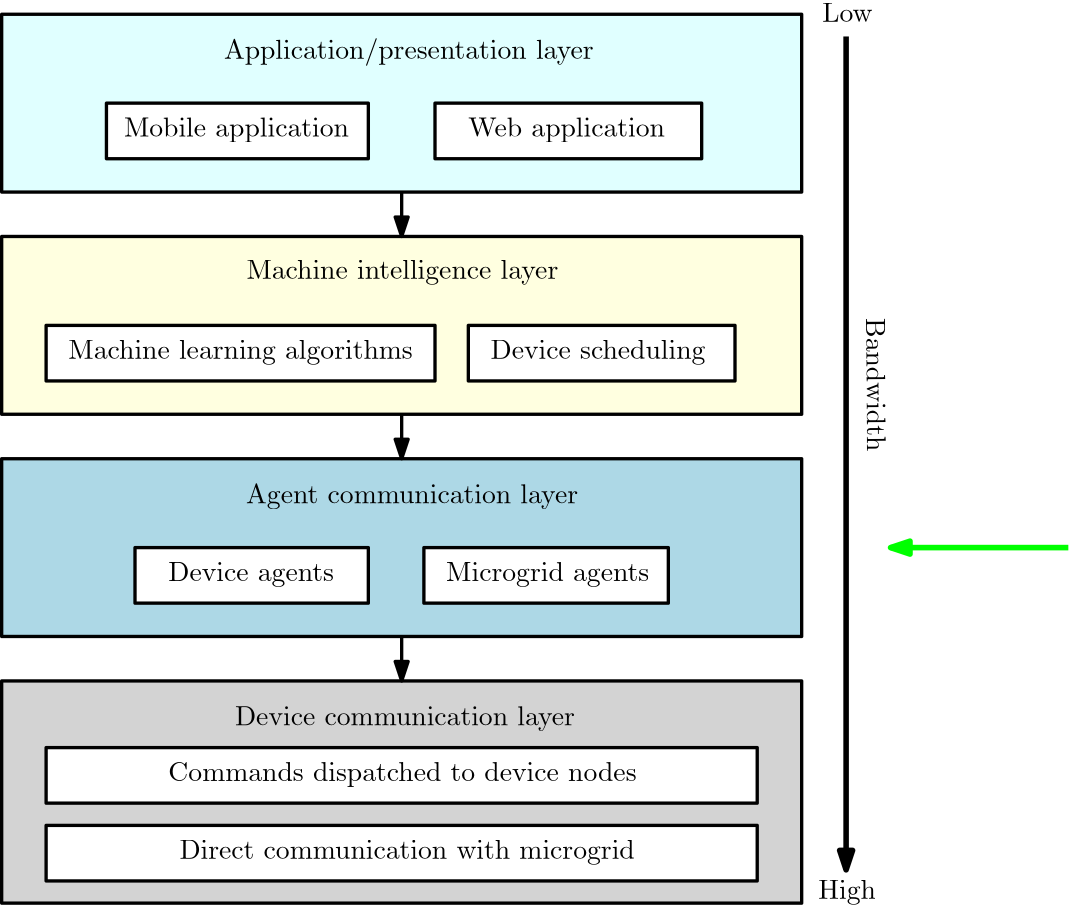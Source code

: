 <?xml version="1.0"?>
<!DOCTYPE ipe SYSTEM "ipe.dtd">
<ipe version="70212" creator="Ipe 7.2.13">
<info created="D:20200109105901" modified="D:20200417133903"/>
<ipestyle name="basic">
<symbol name="arrow/arc(spx)">
<path stroke="sym-stroke" fill="sym-stroke" pen="sym-pen">
0 0 m
-1 0.333 l
-1 -0.333 l
h
</path>
</symbol>
<symbol name="arrow/farc(spx)">
<path stroke="sym-stroke" fill="white" pen="sym-pen">
0 0 m
-1 0.333 l
-1 -0.333 l
h
</path>
</symbol>
<symbol name="arrow/ptarc(spx)">
<path stroke="sym-stroke" fill="sym-stroke" pen="sym-pen">
0 0 m
-1 0.333 l
-0.8 0 l
-1 -0.333 l
h
</path>
</symbol>
<symbol name="arrow/fptarc(spx)">
<path stroke="sym-stroke" fill="white" pen="sym-pen">
0 0 m
-1 0.333 l
-0.8 0 l
-1 -0.333 l
h
</path>
</symbol>
<symbol name="mark/circle(sx)" transformations="translations">
<path fill="sym-stroke">
0.6 0 0 0.6 0 0 e
0.4 0 0 0.4 0 0 e
</path>
</symbol>
<symbol name="mark/disk(sx)" transformations="translations">
<path fill="sym-stroke">
0.6 0 0 0.6 0 0 e
</path>
</symbol>
<symbol name="mark/fdisk(sfx)" transformations="translations">
<group>
<path fill="sym-fill">
0.5 0 0 0.5 0 0 e
</path>
<path fill="sym-stroke" fillrule="eofill">
0.6 0 0 0.6 0 0 e
0.4 0 0 0.4 0 0 e
</path>
</group>
</symbol>
<symbol name="mark/box(sx)" transformations="translations">
<path fill="sym-stroke" fillrule="eofill">
-0.6 -0.6 m
0.6 -0.6 l
0.6 0.6 l
-0.6 0.6 l
h
-0.4 -0.4 m
0.4 -0.4 l
0.4 0.4 l
-0.4 0.4 l
h
</path>
</symbol>
<symbol name="mark/square(sx)" transformations="translations">
<path fill="sym-stroke">
-0.6 -0.6 m
0.6 -0.6 l
0.6 0.6 l
-0.6 0.6 l
h
</path>
</symbol>
<symbol name="mark/fsquare(sfx)" transformations="translations">
<group>
<path fill="sym-fill">
-0.5 -0.5 m
0.5 -0.5 l
0.5 0.5 l
-0.5 0.5 l
h
</path>
<path fill="sym-stroke" fillrule="eofill">
-0.6 -0.6 m
0.6 -0.6 l
0.6 0.6 l
-0.6 0.6 l
h
-0.4 -0.4 m
0.4 -0.4 l
0.4 0.4 l
-0.4 0.4 l
h
</path>
</group>
</symbol>
<symbol name="mark/cross(sx)" transformations="translations">
<group>
<path fill="sym-stroke">
-0.43 -0.57 m
0.57 0.43 l
0.43 0.57 l
-0.57 -0.43 l
h
</path>
<path fill="sym-stroke">
-0.43 0.57 m
0.57 -0.43 l
0.43 -0.57 l
-0.57 0.43 l
h
</path>
</group>
</symbol>
<symbol name="arrow/fnormal(spx)">
<path stroke="sym-stroke" fill="white" pen="sym-pen">
0 0 m
-1 0.333 l
-1 -0.333 l
h
</path>
</symbol>
<symbol name="arrow/pointed(spx)">
<path stroke="sym-stroke" fill="sym-stroke" pen="sym-pen">
0 0 m
-1 0.333 l
-0.8 0 l
-1 -0.333 l
h
</path>
</symbol>
<symbol name="arrow/fpointed(spx)">
<path stroke="sym-stroke" fill="white" pen="sym-pen">
0 0 m
-1 0.333 l
-0.8 0 l
-1 -0.333 l
h
</path>
</symbol>
<symbol name="arrow/linear(spx)">
<path stroke="sym-stroke" pen="sym-pen">
-1 0.333 m
0 0 l
-1 -0.333 l
</path>
</symbol>
<symbol name="arrow/fdouble(spx)">
<path stroke="sym-stroke" fill="white" pen="sym-pen">
0 0 m
-1 0.333 l
-1 -0.333 l
h
-1 0 m
-2 0.333 l
-2 -0.333 l
h
</path>
</symbol>
<symbol name="arrow/double(spx)">
<path stroke="sym-stroke" fill="sym-stroke" pen="sym-pen">
0 0 m
-1 0.333 l
-1 -0.333 l
h
-1 0 m
-2 0.333 l
-2 -0.333 l
h
</path>
</symbol>
<pen name="heavier" value="0.8"/>
<pen name="fat" value="1.2"/>
<pen name="ultrafat" value="2"/>
<symbolsize name="large" value="5"/>
<symbolsize name="small" value="2"/>
<symbolsize name="tiny" value="1.1"/>
<arrowsize name="large" value="10"/>
<arrowsize name="small" value="5"/>
<arrowsize name="tiny" value="3"/>
<color name="red" value="1 0 0"/>
<color name="green" value="0 1 0"/>
<color name="blue" value="0 0 1"/>
<color name="yellow" value="1 1 0"/>
<color name="orange" value="1 0.647 0"/>
<color name="gold" value="1 0.843 0"/>
<color name="purple" value="0.627 0.125 0.941"/>
<color name="gray" value="0.745"/>
<color name="brown" value="0.647 0.165 0.165"/>
<color name="navy" value="0 0 0.502"/>
<color name="pink" value="1 0.753 0.796"/>
<color name="seagreen" value="0.18 0.545 0.341"/>
<color name="turquoise" value="0.251 0.878 0.816"/>
<color name="violet" value="0.933 0.51 0.933"/>
<color name="darkblue" value="0 0 0.545"/>
<color name="darkcyan" value="0 0.545 0.545"/>
<color name="darkgray" value="0.663"/>
<color name="darkgreen" value="0 0.392 0"/>
<color name="darkmagenta" value="0.545 0 0.545"/>
<color name="darkorange" value="1 0.549 0"/>
<color name="darkred" value="0.545 0 0"/>
<color name="lightblue" value="0.678 0.847 0.902"/>
<color name="lightcyan" value="0.878 1 1"/>
<color name="lightgray" value="0.827"/>
<color name="lightgreen" value="0.565 0.933 0.565"/>
<color name="lightyellow" value="1 1 0.878"/>
<dashstyle name="dashed" value="[4] 0"/>
<dashstyle name="dotted" value="[1 3] 0"/>
<dashstyle name="dash dotted" value="[4 2 1 2] 0"/>
<dashstyle name="dash dot dotted" value="[4 2 1 2 1 2] 0"/>
<textsize name="large" value="\large"/>
<textsize name="Large" value="\Large"/>
<textsize name="LARGE" value="\LARGE"/>
<textsize name="huge" value="\huge"/>
<textsize name="Huge" value="\Huge"/>
<textsize name="small" value="\small"/>
<textsize name="footnote" value="\footnotesize"/>
<textsize name="tiny" value="\tiny"/>
<textstyle name="center" begin="\begin{center}" end="\end{center}"/>
<textstyle name="itemize" begin="\begin{itemize}" end="\end{itemize}"/>
<textstyle name="item" begin="\begin{itemize}\item{}" end="\end{itemize}"/>
<gridsize name="4 pts" value="4"/>
<gridsize name="8 pts (~3 mm)" value="8"/>
<gridsize name="16 pts (~6 mm)" value="16"/>
<gridsize name="32 pts (~12 mm)" value="32"/>
<gridsize name="10 pts (~3.5 mm)" value="10"/>
<gridsize name="20 pts (~7 mm)" value="20"/>
<gridsize name="14 pts (~5 mm)" value="14"/>
<gridsize name="28 pts (~10 mm)" value="28"/>
<gridsize name="56 pts (~20 mm)" value="56"/>
<anglesize name="90 deg" value="90"/>
<anglesize name="60 deg" value="60"/>
<anglesize name="45 deg" value="45"/>
<anglesize name="30 deg" value="30"/>
<anglesize name="22.5 deg" value="22.5"/>
<opacity name="10%" value="0.1"/>
<opacity name="30%" value="0.3"/>
<opacity name="50%" value="0.5"/>
<opacity name="75%" value="0.75"/>
<tiling name="falling" angle="-60" step="4" width="1"/>
<tiling name="rising" angle="30" step="4" width="1"/>
</ipestyle>
<page>
<layer name="alpha"/>
<view layers="alpha" active="alpha"/>
<path layer="alpha" matrix="1 0 0 1 0 96" stroke="black" fill="lightcyan" pen="fat" cap="1" join="1">
160 704 m
160 640 l
448 640 l
448 704 l
h
</path>
<text matrix="1 0 0 1 -8 112" transformations="translations" pos="248 672" stroke="black" type="label" width="133.223" height="7.473" depth="2.49" valign="baseline">Application/presentation layer</text>
<path matrix="1 0 0 1 0 112" stroke="black" fill="lightyellow" pen="fat">
160 608 m
160 544 l
448 544 l
448 608 l
h
</path>
<path matrix="1.17852 0 0 1.25 -28.5565 -182" stroke="black" fill="white" pen="fat">
192 760 m
192 744 l
272 744 l
272 760 l
h
</path>
<path matrix="1 0 0 1 0 32" stroke="black" fill="lightblue" pen="fat">
160 608 m
160 544 l
448 544 l
448 608 l
h
</path>
<path matrix="1.2 0 0 1.25 85.6 -182" stroke="black" fill="white" pen="fat">
192 760 m
192 744 l
272 744 l
272 760 l
h
</path>
<text matrix="1 0 0 1 -24 4" transformations="translations" pos="352 752" stroke="black" type="label" width="70.846" height="6.926" depth="1.93" valign="baseline">Web application</text>
<text matrix="1 0 0 1 -20 16" transformations="translations" pos="268.099 688.741" stroke="black" type="label" width="112.384" height="6.926" depth="1.93" valign="baseline">Machine intelligence layer</text>
<text matrix="1 0 0 1 -20 32" transformations="translations" pos="268 592" stroke="black" type="label" width="119.58" height="6.926" depth="1.93" valign="baseline">Agent communication layer</text>
<path matrix="1.66667 0 0 1 -124 16" stroke="black" fill="white" pen="fat">
180 672 m
180 652 l
264 652 l
264 672 l
h
</path>
<text matrix="1 0 0 1 -12 16" transformations="translations" pos="196 660" stroke="black" type="label" width="124.09" height="6.926" depth="1.93" valign="baseline">Machine learning algorithms</text>
<path matrix="0.6 0 0 1 104.8 32" stroke="black" fill="white" pen="fat">
172 576 m
172 556 l
312 556 l
312 576 l
h
</path>
<path matrix="0.888889 0 0 1.25 18.6667 -107" stroke="black" fill="white" pen="fat">
348 636 m
348 620 l
456 620 l
456 636 l
h
</path>
<text matrix="1 0 0 1 0 16" transformations="translations" pos="336 660" stroke="black" type="label" width="77.404" height="6.926" depth="1.93" valign="baseline">Device scheduling</text>
<text matrix="1 0 0 1 -40 32" transformations="translations" pos="260 564" stroke="black" type="label" width="59.693" height="6.815" depth="1.93" valign="baseline">Device agents</text>
<path matrix="1 0 0 1 -8 32" stroke="black" fill="white" pen="fat">
320 576 m
320 556 l
408 556 l
408 576 l
h
</path>
<text matrix="1 0 0 1 -8 32" transformations="translations" pos="328 564" stroke="black" type="label" width="73.17" height="6.926" depth="1.93" valign="baseline">Microgrid agents</text>
<path matrix="1 0 0 1 -8 56" stroke="black" pen="fat">
272 500 m
272 500 l
272 500 l
272 500 l
h
</path>
<path matrix="1 0 0 1 0 48" stroke="black" fill="lightgray" pen="fat">
160 512 m
160 432 l
448 432 l
448 512 l
h
</path>
<text matrix="1 0 0 1 -4 48" transformations="translations" pos="248 496" stroke="black" type="label" width="122.485" height="6.926" depth="1.93" valign="baseline">Device communication layer</text>
<path matrix="1 0 0 1 0 48" stroke="black" fill="white" pen="fat">
176 488 m
176 468 l
432 468 l
432 488 l
h
</path>
<text matrix="1 0 0 1 28 52" transformations="translations" pos="192 472" stroke="black" type="label" width="168.701" height="6.926" depth="1.93" valign="baseline">Commands dispatched to device nodes</text>
<path matrix="1 0 0 1 0 52" stroke="black" fill="white" pen="fat">
176 456 m
176 436 l
432 436 l
432 456 l
h
</path>
<text matrix="1 0 0 1 4 48" transformations="translations" pos="220 448" stroke="black" type="label" width="164.052" height="6.926" depth="1.93" valign="baseline">Direct communication with microgrid</text>
<text transformations="translations" pos="204 756" stroke="black" type="label" width="81.085" height="6.926" depth="1.93" valign="baseline">Mobile application</text>
<path stroke="black" pen="fat" arrow="normal/normal">
304 736 m
304 720 l
</path>
<path stroke="black" pen="fat" arrow="normal/normal">
304 656 m
304 640 l
</path>
<path stroke="black" pen="fat" arrow="normal/normal">
304 576 m
304 560 l
</path>
<path stroke="black" pen="ultrafat" arrow="normal/normal">
464 792 m
464 492 l
</path>
<text matrix="1 0 0 1 -28.6089 5.33068" transformations="translations" pos="484 792" stroke="black" type="label" width="18.126" height="6.808" depth="0" valign="baseline">Low</text>
<text matrix="1 0 0 1 -18.0353 1.57702" transformations="translations" pos="472 480" stroke="black" type="label" width="20.756" height="6.926" depth="1.93" valign="baseline">High</text>
<text matrix="0.00706817 -0.999975 0.999975 0.00706817 -245.24 1153.58" pos="468 720" stroke="black" type="minipage" width="52" height="5.958" depth="0.96" valign="top">Bandwidth</text>
<path stroke="green" pen="ultrafat" rarrow="normal/normal">
480 608 m
544 608 l
</path>
</page>
</ipe>
